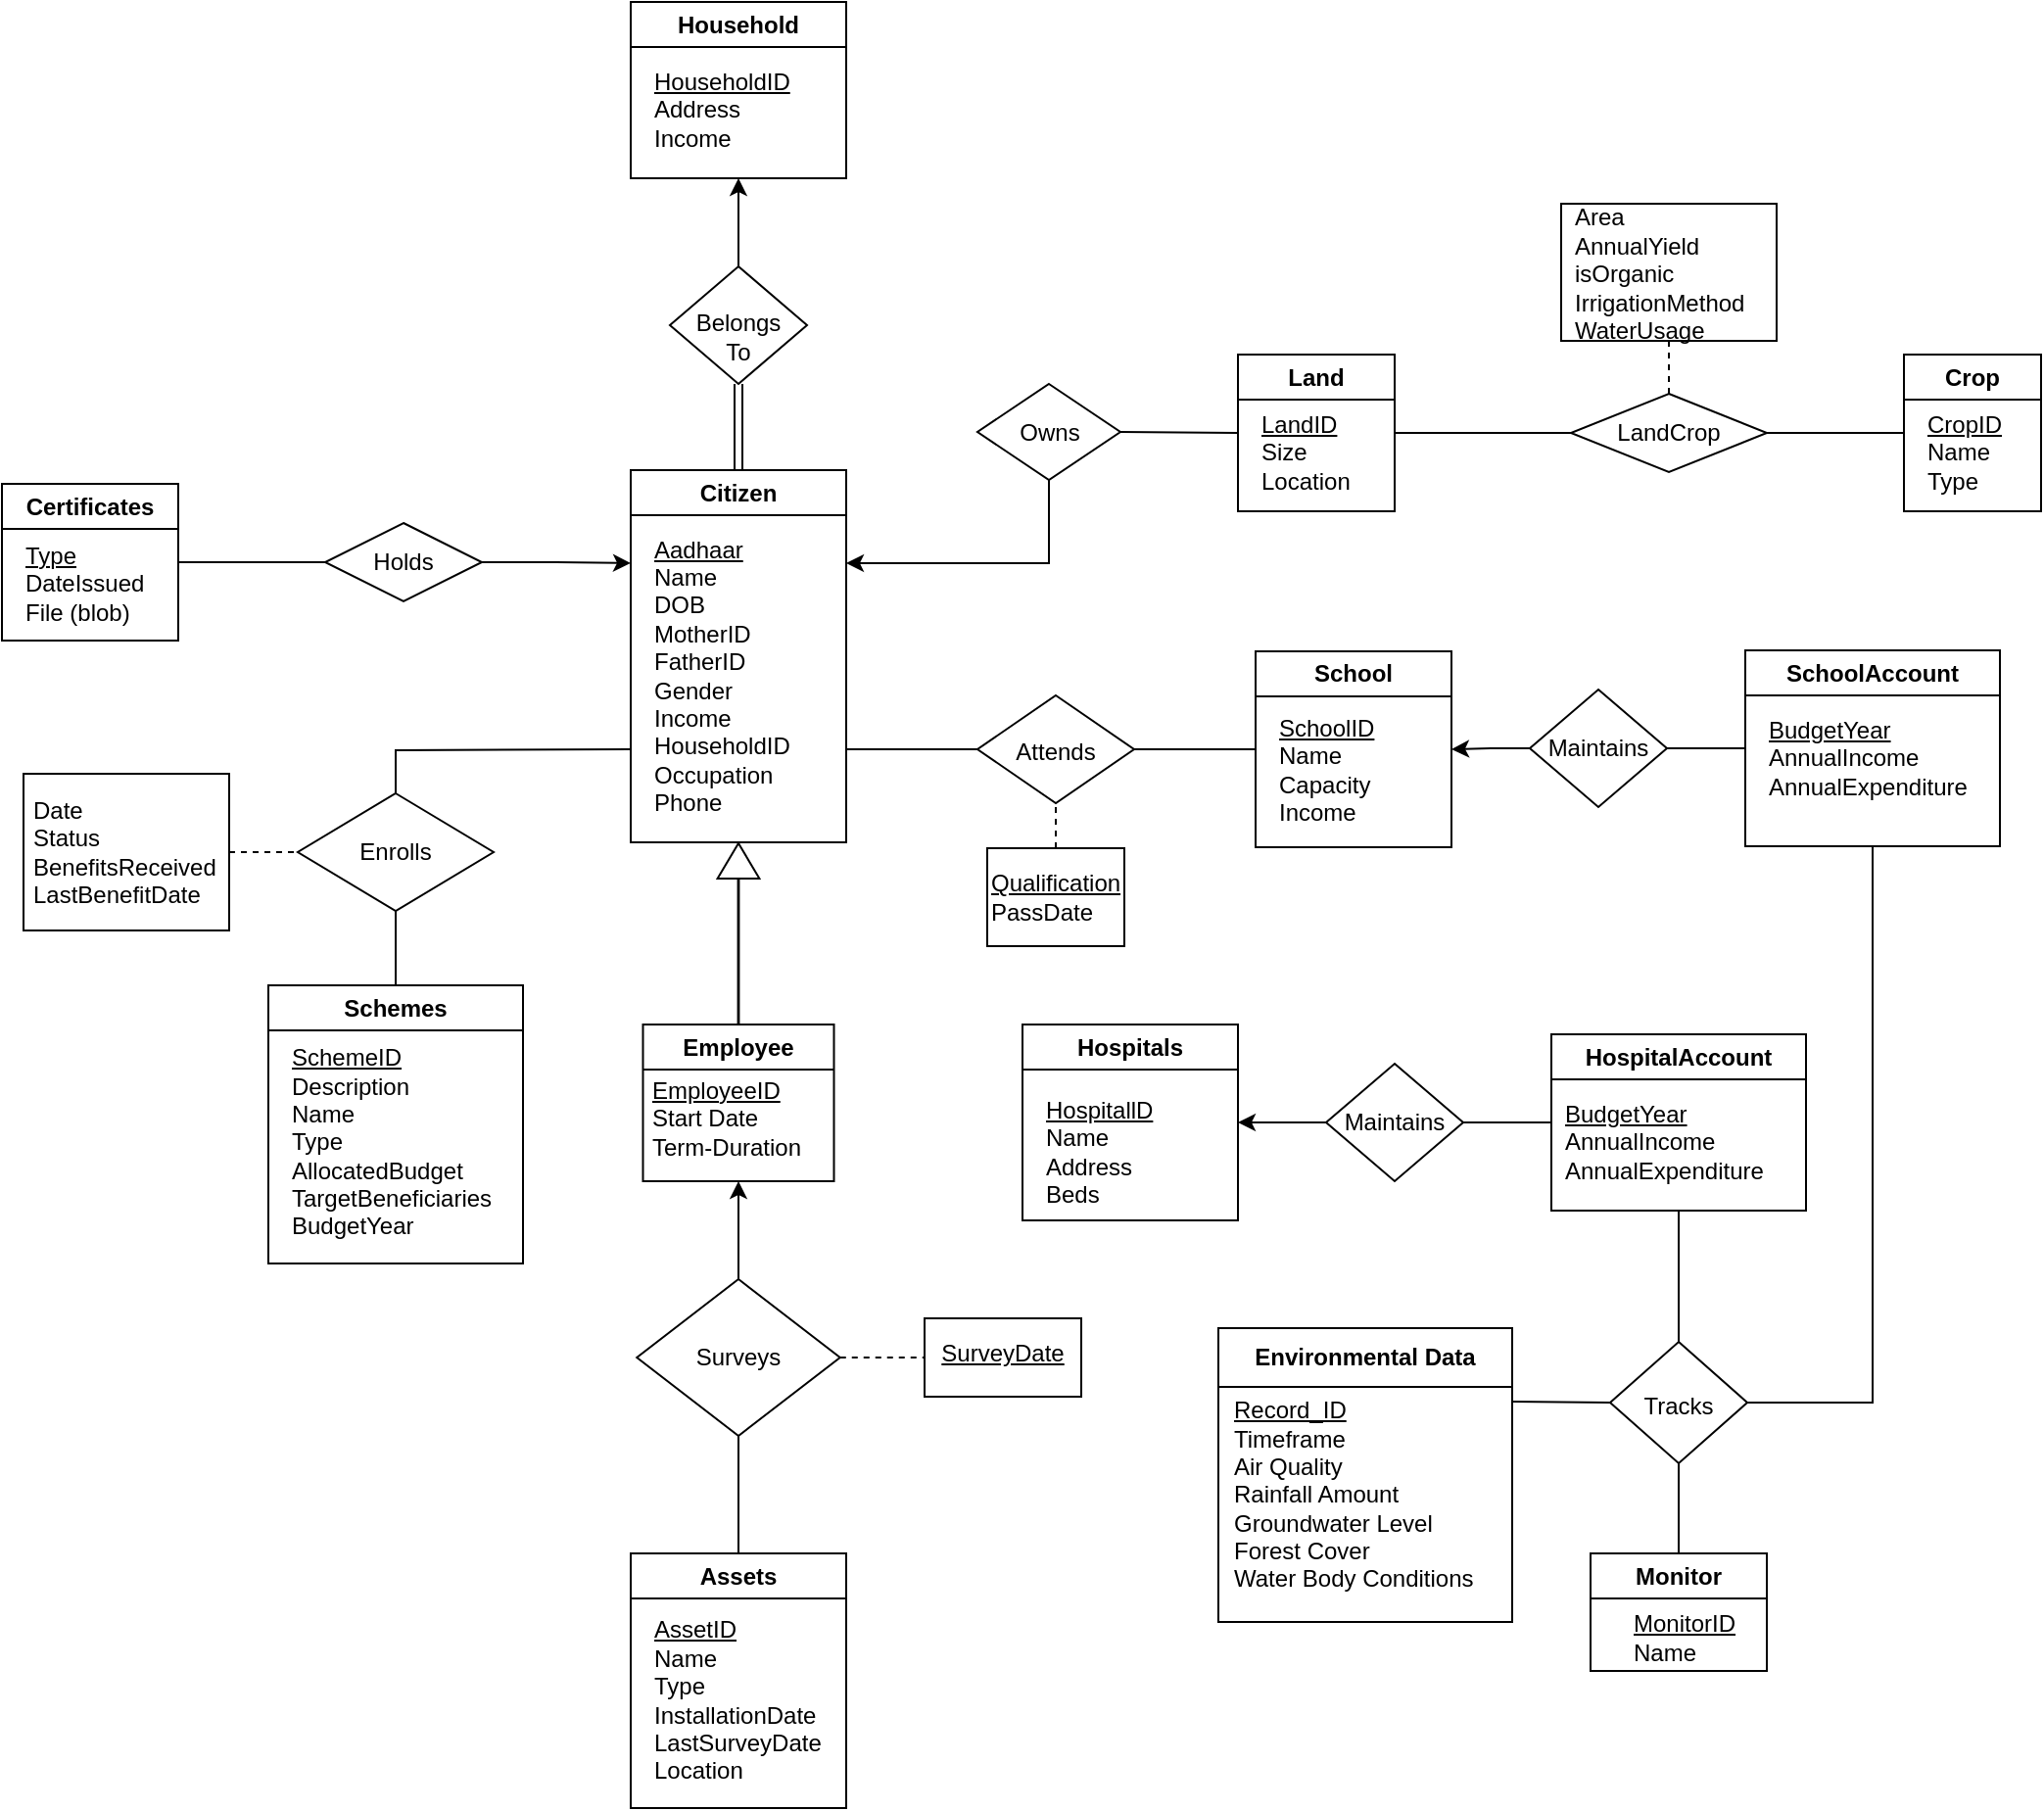 <mxfile version="26.0.16">
  <diagram name="Page-1" id="xlPOJEpFGTMCNW6hLCcL">
    <mxGraphModel dx="1438" dy="726" grid="1" gridSize="10" guides="1" tooltips="1" connect="1" arrows="1" fold="1" page="1" pageScale="1" pageWidth="1169" pageHeight="1654" math="0" shadow="0">
      <root>
        <mxCell id="0" />
        <mxCell id="1" parent="0" />
        <mxCell id="tCC1x4YOR8sQ6aWQIFP9-16" value="Citizen" style="swimlane;whiteSpace=wrap;html=1;" vertex="1" parent="1">
          <mxGeometry x="390" y="325" width="110" height="190" as="geometry" />
        </mxCell>
        <mxCell id="tCC1x4YOR8sQ6aWQIFP9-29" value="&lt;div&gt;&lt;u&gt;Aadhaar&lt;/u&gt;&lt;/div&gt;&lt;div&gt;&lt;span style=&quot;background-color: transparent; color: light-dark(rgb(0, 0, 0), rgb(255, 255, 255));&quot;&gt;Name&lt;/span&gt;&lt;/div&gt;&lt;div&gt;DOB&lt;/div&gt;&lt;div&gt;MotherID&lt;/div&gt;&lt;div&gt;FatherID&lt;/div&gt;&lt;div&gt;Gender&lt;/div&gt;&lt;div&gt;Income&lt;/div&gt;&lt;div&gt;HouseholdID&lt;/div&gt;&lt;div&gt;Occupation&lt;/div&gt;&lt;div&gt;Phone&amp;nbsp;&lt;/div&gt;" style="text;html=1;align=left;verticalAlign=middle;whiteSpace=wrap;rounded=0;" vertex="1" parent="tCC1x4YOR8sQ6aWQIFP9-16">
          <mxGeometry x="10" y="30" width="80" height="150" as="geometry" />
        </mxCell>
        <mxCell id="tCC1x4YOR8sQ6aWQIFP9-18" value="Land" style="swimlane;whiteSpace=wrap;html=1;" vertex="1" parent="1">
          <mxGeometry x="700" y="266" width="80" height="80" as="geometry" />
        </mxCell>
        <mxCell id="tCC1x4YOR8sQ6aWQIFP9-38" value="&lt;u&gt;LandID&lt;/u&gt;&lt;div&gt;Size&lt;/div&gt;&lt;div&gt;Location&lt;/div&gt;" style="text;html=1;align=left;verticalAlign=middle;whiteSpace=wrap;rounded=0;" vertex="1" parent="tCC1x4YOR8sQ6aWQIFP9-18">
          <mxGeometry x="10" y="30" width="65" height="40" as="geometry" />
        </mxCell>
        <mxCell id="tCC1x4YOR8sQ6aWQIFP9-19" value="Household" style="swimlane;whiteSpace=wrap;html=1;" vertex="1" parent="1">
          <mxGeometry x="390" y="86" width="110" height="90" as="geometry" />
        </mxCell>
        <mxCell id="tCC1x4YOR8sQ6aWQIFP9-73" value="&lt;div&gt;&lt;u&gt;HouseholdID&lt;/u&gt;&lt;/div&gt;&lt;div&gt;Address&lt;/div&gt;&lt;div&gt;Income&lt;/div&gt;" style="text;html=1;align=left;verticalAlign=middle;whiteSpace=wrap;rounded=0;" vertex="1" parent="tCC1x4YOR8sQ6aWQIFP9-19">
          <mxGeometry x="10" y="30" width="90" height="50" as="geometry" />
        </mxCell>
        <mxCell id="tCC1x4YOR8sQ6aWQIFP9-20" value="School" style="swimlane;whiteSpace=wrap;html=1;" vertex="1" parent="1">
          <mxGeometry x="709" y="417.5" width="100" height="100" as="geometry" />
        </mxCell>
        <mxCell id="tCC1x4YOR8sQ6aWQIFP9-49" value="&lt;div&gt;&lt;u&gt;SchoolID&lt;/u&gt;&lt;/div&gt;&lt;div&gt;Name&lt;/div&gt;&lt;div&gt;Capacity&lt;/div&gt;&lt;div&gt;Income&lt;/div&gt;" style="text;html=1;align=left;verticalAlign=middle;whiteSpace=wrap;rounded=0;" vertex="1" parent="tCC1x4YOR8sQ6aWQIFP9-20">
          <mxGeometry x="10" y="30" width="70" height="60" as="geometry" />
        </mxCell>
        <mxCell id="tCC1x4YOR8sQ6aWQIFP9-21" value="Crop" style="swimlane;whiteSpace=wrap;html=1;" vertex="1" parent="1">
          <mxGeometry x="1040" y="266" width="70" height="80" as="geometry" />
        </mxCell>
        <mxCell id="tCC1x4YOR8sQ6aWQIFP9-39" value="&lt;u&gt;CropID&lt;/u&gt;&lt;div&gt;Name&lt;/div&gt;&lt;div&gt;Type&lt;/div&gt;" style="text;html=1;align=left;verticalAlign=middle;whiteSpace=wrap;rounded=0;" vertex="1" parent="tCC1x4YOR8sQ6aWQIFP9-21">
          <mxGeometry x="10" y="30" width="60" height="40" as="geometry" />
        </mxCell>
        <mxCell id="tCC1x4YOR8sQ6aWQIFP9-22" value="SchoolAccount" style="swimlane;whiteSpace=wrap;html=1;" vertex="1" parent="1">
          <mxGeometry x="959" y="417" width="130" height="100" as="geometry" />
        </mxCell>
        <mxCell id="tCC1x4YOR8sQ6aWQIFP9-50" value="&lt;div&gt;&lt;span style=&quot;background-color: transparent; color: light-dark(rgb(0, 0, 0), rgb(255, 255, 255));&quot;&gt;&lt;u&gt;BudgetYear&lt;/u&gt;&lt;/span&gt;&lt;/div&gt;&lt;div&gt;AnnualIncome&lt;/div&gt;&lt;div&gt;AnnualExpenditure&lt;/div&gt;" style="text;html=1;align=left;verticalAlign=middle;whiteSpace=wrap;rounded=0;" vertex="1" parent="tCC1x4YOR8sQ6aWQIFP9-22">
          <mxGeometry x="10" y="30" width="110" height="50" as="geometry" />
        </mxCell>
        <mxCell id="tCC1x4YOR8sQ6aWQIFP9-23" value="HospitalAccount" style="swimlane;whiteSpace=wrap;html=1;" vertex="1" parent="1">
          <mxGeometry x="860" y="613" width="130" height="90" as="geometry" />
        </mxCell>
        <mxCell id="tCC1x4YOR8sQ6aWQIFP9-53" value="&lt;div&gt;&lt;span style=&quot;background-color: transparent; color: light-dark(rgb(0, 0, 0), rgb(255, 255, 255));&quot;&gt;&lt;u&gt;BudgetYear&lt;/u&gt;&lt;/span&gt;&lt;/div&gt;&lt;div&gt;AnnualIncome&lt;/div&gt;&lt;div&gt;AnnualExpenditure&lt;/div&gt;" style="text;html=1;align=left;verticalAlign=middle;whiteSpace=wrap;rounded=0;" vertex="1" parent="tCC1x4YOR8sQ6aWQIFP9-23">
          <mxGeometry x="5" y="30" width="110" height="50" as="geometry" />
        </mxCell>
        <mxCell id="tCC1x4YOR8sQ6aWQIFP9-24" value="Hospitals" style="swimlane;whiteSpace=wrap;html=1;" vertex="1" parent="1">
          <mxGeometry x="590" y="608" width="110" height="100" as="geometry" />
        </mxCell>
        <mxCell id="tCC1x4YOR8sQ6aWQIFP9-52" value="&lt;div&gt;&lt;u&gt;HospitallD&lt;/u&gt;&lt;/div&gt;&lt;div&gt;Name&lt;/div&gt;&lt;div&gt;Address&lt;/div&gt;&lt;div&gt;Beds&lt;/div&gt;" style="text;html=1;align=left;verticalAlign=middle;whiteSpace=wrap;rounded=0;" vertex="1" parent="tCC1x4YOR8sQ6aWQIFP9-24">
          <mxGeometry x="10" y="30" width="90" height="70" as="geometry" />
        </mxCell>
        <mxCell id="tCC1x4YOR8sQ6aWQIFP9-25" value="Schemes" style="swimlane;whiteSpace=wrap;html=1;" vertex="1" parent="1">
          <mxGeometry x="205" y="588" width="130" height="142" as="geometry" />
        </mxCell>
        <mxCell id="tCC1x4YOR8sQ6aWQIFP9-105" value="&lt;div&gt;&lt;u&gt;SchemeID&lt;/u&gt;&lt;/div&gt;&lt;div&gt;Description&lt;/div&gt;&lt;div&gt;Name&lt;/div&gt;&lt;div&gt;Type&lt;/div&gt;&lt;div&gt;AllocatedBudget&lt;/div&gt;&lt;div&gt;TargetBeneficiaries&lt;/div&gt;&lt;div&gt;BudgetYear&lt;/div&gt;" style="text;html=1;align=left;verticalAlign=middle;whiteSpace=wrap;rounded=0;" vertex="1" parent="tCC1x4YOR8sQ6aWQIFP9-25">
          <mxGeometry x="10" y="25" width="115" height="110" as="geometry" />
        </mxCell>
        <mxCell id="tCC1x4YOR8sQ6aWQIFP9-26" value="Assets" style="swimlane;whiteSpace=wrap;html=1;startSize=23;" vertex="1" parent="1">
          <mxGeometry x="390" y="878" width="110" height="130" as="geometry" />
        </mxCell>
        <mxCell id="tCC1x4YOR8sQ6aWQIFP9-54" value="&lt;div&gt;&lt;u&gt;AssetID&lt;/u&gt;&lt;/div&gt;&lt;div&gt;Name&lt;/div&gt;&lt;div&gt;Type&lt;/div&gt;&lt;div&gt;InstallationDate&lt;/div&gt;&lt;div&gt;LastSurveyDate&lt;/div&gt;&lt;div&gt;Location&lt;/div&gt;" style="text;html=1;align=left;verticalAlign=middle;whiteSpace=wrap;rounded=0;" vertex="1" parent="tCC1x4YOR8sQ6aWQIFP9-26">
          <mxGeometry x="10" y="30" width="100" height="90" as="geometry" />
        </mxCell>
        <mxCell id="tCC1x4YOR8sQ6aWQIFP9-28" value="Employee" style="swimlane;whiteSpace=wrap;html=1;" vertex="1" parent="1">
          <mxGeometry x="396.25" y="608" width="97.5" height="80" as="geometry" />
        </mxCell>
        <mxCell id="tCC1x4YOR8sQ6aWQIFP9-32" value="&lt;div&gt;&lt;u&gt;EmployeeID&lt;/u&gt;&lt;/div&gt;&lt;div&gt;&lt;span style=&quot;background-color: transparent; color: light-dark(rgb(0, 0, 0), rgb(255, 255, 255));&quot;&gt;Start Date&lt;/span&gt;&lt;/div&gt;&lt;div&gt;Term-Duration&lt;/div&gt;" style="text;html=1;align=left;verticalAlign=middle;whiteSpace=wrap;rounded=0;" vertex="1" parent="tCC1x4YOR8sQ6aWQIFP9-28">
          <mxGeometry x="3.12" y="23" width="85" height="50" as="geometry" />
        </mxCell>
        <mxCell id="tCC1x4YOR8sQ6aWQIFP9-36" value="" style="shape=flexArrow;endArrow=classic;html=1;rounded=0;entryX=0.5;entryY=1;entryDx=0;entryDy=0;exitX=0.5;exitY=0;exitDx=0;exitDy=0;width=0.4;endSize=5.668;" edge="1" parent="1" source="tCC1x4YOR8sQ6aWQIFP9-28" target="tCC1x4YOR8sQ6aWQIFP9-16">
          <mxGeometry width="50" height="50" relative="1" as="geometry">
            <mxPoint x="550" y="618" as="sourcePoint" />
            <mxPoint x="600" y="568" as="targetPoint" />
          </mxGeometry>
        </mxCell>
        <mxCell id="tCC1x4YOR8sQ6aWQIFP9-40" value="" style="rhombus;whiteSpace=wrap;html=1;" vertex="1" parent="1">
          <mxGeometry x="870" y="286" width="100" height="40" as="geometry" />
        </mxCell>
        <mxCell id="tCC1x4YOR8sQ6aWQIFP9-41" value="LandCrop" style="text;html=1;align=center;verticalAlign=middle;whiteSpace=wrap;rounded=0;" vertex="1" parent="1">
          <mxGeometry x="890" y="296" width="60" height="20" as="geometry" />
        </mxCell>
        <mxCell id="tCC1x4YOR8sQ6aWQIFP9-43" value="" style="endArrow=none;html=1;rounded=0;entryX=0;entryY=0.5;entryDx=0;entryDy=0;exitX=1;exitY=0.5;exitDx=0;exitDy=0;" edge="1" parent="1" source="tCC1x4YOR8sQ6aWQIFP9-18" target="tCC1x4YOR8sQ6aWQIFP9-40">
          <mxGeometry width="50" height="50" relative="1" as="geometry">
            <mxPoint x="730" y="286" as="sourcePoint" />
            <mxPoint x="780" y="236" as="targetPoint" />
          </mxGeometry>
        </mxCell>
        <mxCell id="tCC1x4YOR8sQ6aWQIFP9-44" value="" style="endArrow=none;html=1;rounded=0;entryX=0;entryY=0.5;entryDx=0;entryDy=0;exitX=1;exitY=0.5;exitDx=0;exitDy=0;" edge="1" parent="1" source="tCC1x4YOR8sQ6aWQIFP9-40" target="tCC1x4YOR8sQ6aWQIFP9-21">
          <mxGeometry width="50" height="50" relative="1" as="geometry">
            <mxPoint x="730" y="286" as="sourcePoint" />
            <mxPoint x="780" y="236" as="targetPoint" />
          </mxGeometry>
        </mxCell>
        <mxCell id="tCC1x4YOR8sQ6aWQIFP9-46" value="" style="endArrow=none;dashed=1;html=1;rounded=0;exitX=0.5;exitY=0;exitDx=0;exitDy=0;entryX=0.5;entryY=1;entryDx=0;entryDy=0;" edge="1" parent="1" source="tCC1x4YOR8sQ6aWQIFP9-40" target="tCC1x4YOR8sQ6aWQIFP9-47">
          <mxGeometry width="50" height="50" relative="1" as="geometry">
            <mxPoint x="730" y="286" as="sourcePoint" />
            <mxPoint x="920" y="246" as="targetPoint" />
          </mxGeometry>
        </mxCell>
        <mxCell id="tCC1x4YOR8sQ6aWQIFP9-47" value="" style="rounded=0;whiteSpace=wrap;html=1;" vertex="1" parent="1">
          <mxGeometry x="865" y="189" width="110" height="70" as="geometry" />
        </mxCell>
        <mxCell id="tCC1x4YOR8sQ6aWQIFP9-48" value="&lt;div&gt;Area&lt;/div&gt;&lt;div&gt;&lt;span style=&quot;background-color: transparent; color: light-dark(rgb(0, 0, 0), rgb(255, 255, 255));&quot;&gt;AnnualYield&lt;/span&gt;&lt;/div&gt;&lt;div&gt;&lt;span style=&quot;background-color: transparent; color: light-dark(rgb(0, 0, 0), rgb(255, 255, 255));&quot;&gt;isOrganic&lt;/span&gt;&lt;/div&gt;&lt;div&gt;&lt;span style=&quot;background-color: transparent; color: light-dark(rgb(0, 0, 0), rgb(255, 255, 255));&quot;&gt;IrrigationMethod&lt;/span&gt;&lt;/div&gt;&lt;div&gt;&lt;span style=&quot;background-color: transparent; color: light-dark(rgb(0, 0, 0), rgb(255, 255, 255));&quot;&gt;WaterUsage&lt;/span&gt;&lt;/div&gt;&lt;div&gt;&lt;br&gt;&lt;/div&gt;" style="text;html=1;align=left;verticalAlign=middle;whiteSpace=wrap;rounded=0;" vertex="1" parent="1">
          <mxGeometry x="870" y="204" width="100" height="55" as="geometry" />
        </mxCell>
        <mxCell id="tCC1x4YOR8sQ6aWQIFP9-59" style="edgeStyle=orthogonalEdgeStyle;rounded=0;orthogonalLoop=1;jettySize=auto;html=1;exitX=0.5;exitY=0;exitDx=0;exitDy=0;entryX=0.5;entryY=1;entryDx=0;entryDy=0;" edge="1" parent="1" source="tCC1x4YOR8sQ6aWQIFP9-57" target="tCC1x4YOR8sQ6aWQIFP9-28">
          <mxGeometry relative="1" as="geometry">
            <mxPoint x="440" y="698" as="targetPoint" />
          </mxGeometry>
        </mxCell>
        <mxCell id="tCC1x4YOR8sQ6aWQIFP9-57" value="" style="rhombus;whiteSpace=wrap;html=1;" vertex="1" parent="1">
          <mxGeometry x="393.13" y="738" width="103.75" height="80" as="geometry" />
        </mxCell>
        <mxCell id="tCC1x4YOR8sQ6aWQIFP9-58" value="&lt;div&gt;Surveys&lt;/div&gt;" style="text;html=1;align=center;verticalAlign=middle;whiteSpace=wrap;rounded=0;" vertex="1" parent="1">
          <mxGeometry x="410.94" y="760.5" width="68.12" height="35" as="geometry" />
        </mxCell>
        <mxCell id="tCC1x4YOR8sQ6aWQIFP9-60" value="" style="endArrow=none;html=1;rounded=0;entryX=0.5;entryY=1;entryDx=0;entryDy=0;exitX=0.5;exitY=0;exitDx=0;exitDy=0;" edge="1" parent="1" source="tCC1x4YOR8sQ6aWQIFP9-26" target="tCC1x4YOR8sQ6aWQIFP9-57">
          <mxGeometry width="50" height="50" relative="1" as="geometry">
            <mxPoint x="580" y="878" as="sourcePoint" />
            <mxPoint x="630" y="828" as="targetPoint" />
          </mxGeometry>
        </mxCell>
        <mxCell id="tCC1x4YOR8sQ6aWQIFP9-62" value="" style="rounded=0;whiteSpace=wrap;html=1;" vertex="1" parent="1">
          <mxGeometry x="540" y="758" width="80" height="40" as="geometry" />
        </mxCell>
        <mxCell id="tCC1x4YOR8sQ6aWQIFP9-63" value="&lt;u&gt;SurveyDate&lt;/u&gt;" style="text;html=1;align=center;verticalAlign=middle;whiteSpace=wrap;rounded=0;" vertex="1" parent="1">
          <mxGeometry x="550" y="760.5" width="60" height="30" as="geometry" />
        </mxCell>
        <mxCell id="tCC1x4YOR8sQ6aWQIFP9-66" style="edgeStyle=orthogonalEdgeStyle;rounded=0;orthogonalLoop=1;jettySize=auto;html=1;exitX=0;exitY=0.5;exitDx=0;exitDy=0;entryX=1;entryY=0.5;entryDx=0;entryDy=0;" edge="1" parent="1" source="tCC1x4YOR8sQ6aWQIFP9-64" target="tCC1x4YOR8sQ6aWQIFP9-20">
          <mxGeometry relative="1" as="geometry" />
        </mxCell>
        <mxCell id="tCC1x4YOR8sQ6aWQIFP9-64" value="" style="rhombus;whiteSpace=wrap;html=1;" vertex="1" parent="1">
          <mxGeometry x="849" y="437" width="70" height="60" as="geometry" />
        </mxCell>
        <mxCell id="tCC1x4YOR8sQ6aWQIFP9-65" value="Maintains" style="text;html=1;align=center;verticalAlign=middle;whiteSpace=wrap;rounded=0;" vertex="1" parent="1">
          <mxGeometry x="854" y="452" width="60" height="30" as="geometry" />
        </mxCell>
        <mxCell id="tCC1x4YOR8sQ6aWQIFP9-67" value="" style="endArrow=none;html=1;rounded=0;entryX=0;entryY=0.5;entryDx=0;entryDy=0;exitX=1;exitY=0.5;exitDx=0;exitDy=0;" edge="1" parent="1" source="tCC1x4YOR8sQ6aWQIFP9-64" target="tCC1x4YOR8sQ6aWQIFP9-22">
          <mxGeometry width="50" height="50" relative="1" as="geometry">
            <mxPoint x="889" y="487" as="sourcePoint" />
            <mxPoint x="939" y="437" as="targetPoint" />
          </mxGeometry>
        </mxCell>
        <mxCell id="tCC1x4YOR8sQ6aWQIFP9-68" style="edgeStyle=orthogonalEdgeStyle;rounded=0;orthogonalLoop=1;jettySize=auto;html=1;exitX=0;exitY=0.5;exitDx=0;exitDy=0;entryX=1;entryY=0.5;entryDx=0;entryDy=0;" edge="1" parent="1" source="tCC1x4YOR8sQ6aWQIFP9-69" target="tCC1x4YOR8sQ6aWQIFP9-24">
          <mxGeometry relative="1" as="geometry">
            <mxPoint x="710" y="658" as="targetPoint" />
          </mxGeometry>
        </mxCell>
        <mxCell id="tCC1x4YOR8sQ6aWQIFP9-69" value="" style="rhombus;whiteSpace=wrap;html=1;" vertex="1" parent="1">
          <mxGeometry x="745" y="628" width="70" height="60" as="geometry" />
        </mxCell>
        <mxCell id="tCC1x4YOR8sQ6aWQIFP9-70" value="Maintains" style="text;html=1;align=center;verticalAlign=middle;whiteSpace=wrap;rounded=0;" vertex="1" parent="1">
          <mxGeometry x="750" y="643" width="60" height="30" as="geometry" />
        </mxCell>
        <mxCell id="tCC1x4YOR8sQ6aWQIFP9-71" value="" style="endArrow=none;html=1;rounded=0;entryX=0;entryY=0.5;entryDx=0;entryDy=0;exitX=1;exitY=0.5;exitDx=0;exitDy=0;" edge="1" parent="1" source="tCC1x4YOR8sQ6aWQIFP9-69" target="tCC1x4YOR8sQ6aWQIFP9-23">
          <mxGeometry width="50" height="50" relative="1" as="geometry">
            <mxPoint x="800" y="678" as="sourcePoint" />
            <mxPoint x="870" y="658" as="targetPoint" />
          </mxGeometry>
        </mxCell>
        <mxCell id="tCC1x4YOR8sQ6aWQIFP9-80" style="edgeStyle=orthogonalEdgeStyle;rounded=0;orthogonalLoop=1;jettySize=auto;html=1;entryX=0.5;entryY=1;entryDx=0;entryDy=0;exitX=0.5;exitY=0;exitDx=0;exitDy=0;" edge="1" parent="1" source="tCC1x4YOR8sQ6aWQIFP9-75" target="tCC1x4YOR8sQ6aWQIFP9-19">
          <mxGeometry relative="1" as="geometry" />
        </mxCell>
        <mxCell id="tCC1x4YOR8sQ6aWQIFP9-75" value="" style="rhombus;whiteSpace=wrap;html=1;" vertex="1" parent="1">
          <mxGeometry x="410" y="221" width="70" height="60" as="geometry" />
        </mxCell>
        <mxCell id="tCC1x4YOR8sQ6aWQIFP9-76" value="Belongs To" style="text;html=1;align=center;verticalAlign=middle;whiteSpace=wrap;rounded=0;" vertex="1" parent="1">
          <mxGeometry x="415" y="242" width="60" height="30" as="geometry" />
        </mxCell>
        <mxCell id="tCC1x4YOR8sQ6aWQIFP9-81" value="" style="shape=link;html=1;rounded=0;exitX=0.5;exitY=0;exitDx=0;exitDy=0;entryX=0.5;entryY=1;entryDx=0;entryDy=0;" edge="1" parent="1" source="tCC1x4YOR8sQ6aWQIFP9-16" target="tCC1x4YOR8sQ6aWQIFP9-75">
          <mxGeometry relative="1" as="geometry">
            <mxPoint x="520" y="403" as="sourcePoint" />
            <mxPoint x="680" y="403" as="targetPoint" />
            <Array as="points" />
          </mxGeometry>
        </mxCell>
        <mxCell id="tCC1x4YOR8sQ6aWQIFP9-83" value="" style="rhombus;whiteSpace=wrap;html=1;" vertex="1" parent="1">
          <mxGeometry x="567" y="440" width="80" height="55" as="geometry" />
        </mxCell>
        <mxCell id="tCC1x4YOR8sQ6aWQIFP9-84" value="Attends" style="text;html=1;align=center;verticalAlign=middle;whiteSpace=wrap;rounded=0;" vertex="1" parent="1">
          <mxGeometry x="577" y="453.5" width="60" height="30" as="geometry" />
        </mxCell>
        <mxCell id="tCC1x4YOR8sQ6aWQIFP9-85" value="" style="endArrow=none;html=1;rounded=0;exitX=1;exitY=0.5;exitDx=0;exitDy=0;entryX=0;entryY=0.5;entryDx=0;entryDy=0;" edge="1" parent="1" source="tCC1x4YOR8sQ6aWQIFP9-83" target="tCC1x4YOR8sQ6aWQIFP9-20">
          <mxGeometry width="50" height="50" relative="1" as="geometry">
            <mxPoint x="682" y="568" as="sourcePoint" />
            <mxPoint x="782" y="468" as="targetPoint" />
          </mxGeometry>
        </mxCell>
        <mxCell id="tCC1x4YOR8sQ6aWQIFP9-86" value="" style="endArrow=none;html=1;rounded=0;entryX=0;entryY=0.5;entryDx=0;entryDy=0;exitX=1;exitY=0.75;exitDx=0;exitDy=0;" edge="1" parent="1" source="tCC1x4YOR8sQ6aWQIFP9-16" target="tCC1x4YOR8sQ6aWQIFP9-83">
          <mxGeometry width="50" height="50" relative="1" as="geometry">
            <mxPoint x="820" y="568" as="sourcePoint" />
            <mxPoint x="870" y="518" as="targetPoint" />
          </mxGeometry>
        </mxCell>
        <mxCell id="tCC1x4YOR8sQ6aWQIFP9-88" value="" style="endArrow=none;dashed=1;html=1;rounded=0;entryX=0.5;entryY=1;entryDx=0;entryDy=0;" edge="1" parent="1" target="tCC1x4YOR8sQ6aWQIFP9-83">
          <mxGeometry width="50" height="50" relative="1" as="geometry">
            <mxPoint x="607" y="518" as="sourcePoint" />
            <mxPoint x="982" y="568" as="targetPoint" />
          </mxGeometry>
        </mxCell>
        <mxCell id="tCC1x4YOR8sQ6aWQIFP9-89" value="" style="rounded=0;whiteSpace=wrap;html=1;" vertex="1" parent="1">
          <mxGeometry x="572" y="518" width="70" height="50" as="geometry" />
        </mxCell>
        <mxCell id="tCC1x4YOR8sQ6aWQIFP9-90" value="&lt;u&gt;Qualification&lt;/u&gt;&lt;div&gt;PassDate&lt;/div&gt;" style="text;html=1;align=left;verticalAlign=middle;whiteSpace=wrap;rounded=0;" vertex="1" parent="1">
          <mxGeometry x="572" y="523" width="75" height="40" as="geometry" />
        </mxCell>
        <mxCell id="tCC1x4YOR8sQ6aWQIFP9-94" value="Certificates" style="swimlane;whiteSpace=wrap;html=1;" vertex="1" parent="1">
          <mxGeometry x="69" y="332" width="90" height="80" as="geometry" />
        </mxCell>
        <mxCell id="tCC1x4YOR8sQ6aWQIFP9-95" value="&lt;u&gt;Type&lt;/u&gt;&lt;div&gt;DateIssued&lt;/div&gt;&lt;div&gt;File (blob)&lt;/div&gt;" style="text;html=1;align=left;verticalAlign=middle;whiteSpace=wrap;rounded=0;" vertex="1" parent="tCC1x4YOR8sQ6aWQIFP9-94">
          <mxGeometry x="10" y="26" width="70" height="50" as="geometry" />
        </mxCell>
        <mxCell id="tCC1x4YOR8sQ6aWQIFP9-96" value="" style="rhombus;whiteSpace=wrap;html=1;" vertex="1" parent="1">
          <mxGeometry x="234" y="352" width="80" height="40" as="geometry" />
        </mxCell>
        <mxCell id="tCC1x4YOR8sQ6aWQIFP9-97" value="Holds" style="text;html=1;align=center;verticalAlign=middle;whiteSpace=wrap;rounded=0;" vertex="1" parent="1">
          <mxGeometry x="244.01" y="357" width="60" height="30" as="geometry" />
        </mxCell>
        <mxCell id="tCC1x4YOR8sQ6aWQIFP9-99" value="" style="endArrow=none;html=1;rounded=0;entryX=1;entryY=0.5;entryDx=0;entryDy=0;exitX=0;exitY=0.5;exitDx=0;exitDy=0;" edge="1" parent="1" source="tCC1x4YOR8sQ6aWQIFP9-96" target="tCC1x4YOR8sQ6aWQIFP9-94">
          <mxGeometry width="50" height="50" relative="1" as="geometry">
            <mxPoint x="359" y="290" as="sourcePoint" />
            <mxPoint x="409" y="240" as="targetPoint" />
          </mxGeometry>
        </mxCell>
        <mxCell id="tCC1x4YOR8sQ6aWQIFP9-109" value="" style="endArrow=none;html=1;rounded=0;entryX=0;entryY=0.75;entryDx=0;entryDy=0;exitX=0.5;exitY=0;exitDx=0;exitDy=0;" edge="1" parent="1" source="tCC1x4YOR8sQ6aWQIFP9-110" target="tCC1x4YOR8sQ6aWQIFP9-16">
          <mxGeometry width="50" height="50" relative="1" as="geometry">
            <mxPoint x="540" y="580" as="sourcePoint" />
            <mxPoint x="780" y="870" as="targetPoint" />
            <Array as="points">
              <mxPoint x="270" y="468" />
            </Array>
          </mxGeometry>
        </mxCell>
        <mxCell id="tCC1x4YOR8sQ6aWQIFP9-110" value="" style="rhombus;whiteSpace=wrap;html=1;" vertex="1" parent="1">
          <mxGeometry x="220" y="490" width="100" height="60" as="geometry" />
        </mxCell>
        <mxCell id="tCC1x4YOR8sQ6aWQIFP9-111" value="Enrolls" style="text;html=1;align=center;verticalAlign=middle;whiteSpace=wrap;rounded=0;" vertex="1" parent="1">
          <mxGeometry x="240" y="507.5" width="60" height="25" as="geometry" />
        </mxCell>
        <mxCell id="tCC1x4YOR8sQ6aWQIFP9-112" value="" style="endArrow=none;html=1;rounded=0;entryX=0.5;entryY=1;entryDx=0;entryDy=0;exitX=0.5;exitY=0;exitDx=0;exitDy=0;" edge="1" parent="1" source="tCC1x4YOR8sQ6aWQIFP9-25" target="tCC1x4YOR8sQ6aWQIFP9-110">
          <mxGeometry width="50" height="50" relative="1" as="geometry">
            <mxPoint x="410" y="670" as="sourcePoint" />
            <mxPoint x="460" y="620" as="targetPoint" />
          </mxGeometry>
        </mxCell>
        <mxCell id="tCC1x4YOR8sQ6aWQIFP9-114" style="edgeStyle=orthogonalEdgeStyle;rounded=0;orthogonalLoop=1;jettySize=auto;html=1;entryX=0;entryY=0.25;entryDx=0;entryDy=0;exitX=1;exitY=0.5;exitDx=0;exitDy=0;" edge="1" parent="1" source="tCC1x4YOR8sQ6aWQIFP9-96" target="tCC1x4YOR8sQ6aWQIFP9-16">
          <mxGeometry relative="1" as="geometry">
            <mxPoint x="445" y="260" as="sourcePoint" />
          </mxGeometry>
        </mxCell>
        <mxCell id="tCC1x4YOR8sQ6aWQIFP9-115" value="" style="rhombus;whiteSpace=wrap;html=1;" vertex="1" parent="1">
          <mxGeometry x="567" y="281" width="73" height="49" as="geometry" />
        </mxCell>
        <mxCell id="tCC1x4YOR8sQ6aWQIFP9-117" style="edgeStyle=orthogonalEdgeStyle;rounded=0;orthogonalLoop=1;jettySize=auto;html=1;exitX=0.5;exitY=1;exitDx=0;exitDy=0;" edge="1" parent="1" source="tCC1x4YOR8sQ6aWQIFP9-115" target="tCC1x4YOR8sQ6aWQIFP9-115">
          <mxGeometry relative="1" as="geometry" />
        </mxCell>
        <mxCell id="tCC1x4YOR8sQ6aWQIFP9-119" style="edgeStyle=orthogonalEdgeStyle;rounded=0;orthogonalLoop=1;jettySize=auto;html=1;entryX=1;entryY=0.25;entryDx=0;entryDy=0;exitX=0.5;exitY=1;exitDx=0;exitDy=0;" edge="1" parent="1" source="tCC1x4YOR8sQ6aWQIFP9-115" target="tCC1x4YOR8sQ6aWQIFP9-16">
          <mxGeometry relative="1" as="geometry">
            <mxPoint x="550" y="260" as="sourcePoint" />
          </mxGeometry>
        </mxCell>
        <mxCell id="tCC1x4YOR8sQ6aWQIFP9-118" value="Owns" style="text;html=1;align=center;verticalAlign=middle;whiteSpace=wrap;rounded=0;" vertex="1" parent="1">
          <mxGeometry x="573.5" y="290.5" width="60" height="30" as="geometry" />
        </mxCell>
        <mxCell id="tCC1x4YOR8sQ6aWQIFP9-120" value="" style="endArrow=none;html=1;rounded=0;exitX=1;exitY=0.5;exitDx=0;exitDy=0;entryX=0;entryY=0.5;entryDx=0;entryDy=0;" edge="1" parent="1" source="tCC1x4YOR8sQ6aWQIFP9-115" target="tCC1x4YOR8sQ6aWQIFP9-18">
          <mxGeometry width="50" height="50" relative="1" as="geometry">
            <mxPoint x="920" y="480" as="sourcePoint" />
            <mxPoint x="970" y="430" as="targetPoint" />
          </mxGeometry>
        </mxCell>
        <mxCell id="tCC1x4YOR8sQ6aWQIFP9-121" value="" style="endArrow=none;dashed=1;html=1;rounded=0;exitX=1;exitY=0.5;exitDx=0;exitDy=0;entryX=0;entryY=0.5;entryDx=0;entryDy=0;" edge="1" parent="1" source="tCC1x4YOR8sQ6aWQIFP9-57" target="tCC1x4YOR8sQ6aWQIFP9-62">
          <mxGeometry width="50" height="50" relative="1" as="geometry">
            <mxPoint x="393" y="778" as="sourcePoint" />
            <mxPoint x="540" y="780" as="targetPoint" />
          </mxGeometry>
        </mxCell>
        <mxCell id="tCC1x4YOR8sQ6aWQIFP9-123" value="" style="endArrow=none;dashed=1;html=1;rounded=0;entryX=0;entryY=0.5;entryDx=0;entryDy=0;exitX=1;exitY=0.5;exitDx=0;exitDy=0;" edge="1" parent="1" source="tCC1x4YOR8sQ6aWQIFP9-124" target="tCC1x4YOR8sQ6aWQIFP9-110">
          <mxGeometry width="50" height="50" relative="1" as="geometry">
            <mxPoint x="190" y="520" as="sourcePoint" />
            <mxPoint x="550" y="788" as="targetPoint" />
          </mxGeometry>
        </mxCell>
        <mxCell id="tCC1x4YOR8sQ6aWQIFP9-124" value="" style="rounded=0;whiteSpace=wrap;html=1;" vertex="1" parent="1">
          <mxGeometry x="80" y="480" width="105" height="80" as="geometry" />
        </mxCell>
        <mxCell id="tCC1x4YOR8sQ6aWQIFP9-125" value="Date&lt;div&gt;Status&lt;/div&gt;&lt;div&gt;BenefitsReceived&lt;/div&gt;&lt;div&gt;LastBenefitDate&lt;/div&gt;" style="text;html=1;align=left;verticalAlign=middle;whiteSpace=wrap;rounded=0;" vertex="1" parent="1">
          <mxGeometry x="82.5" y="490" width="102.5" height="60" as="geometry" />
        </mxCell>
        <mxCell id="tCC1x4YOR8sQ6aWQIFP9-128" value="" style="rhombus;whiteSpace=wrap;html=1;" vertex="1" parent="1">
          <mxGeometry x="890" y="770" width="70" height="62" as="geometry" />
        </mxCell>
        <mxCell id="tCC1x4YOR8sQ6aWQIFP9-130" value="" style="endArrow=none;html=1;rounded=0;entryX=0.5;entryY=1;entryDx=0;entryDy=0;exitX=0.5;exitY=0;exitDx=0;exitDy=0;" edge="1" parent="1" source="tCC1x4YOR8sQ6aWQIFP9-128" target="tCC1x4YOR8sQ6aWQIFP9-23">
          <mxGeometry width="50" height="50" relative="1" as="geometry">
            <mxPoint x="590" y="730" as="sourcePoint" />
            <mxPoint x="640" y="680" as="targetPoint" />
          </mxGeometry>
        </mxCell>
        <mxCell id="tCC1x4YOR8sQ6aWQIFP9-131" value="" style="endArrow=none;html=1;rounded=0;entryX=0.5;entryY=1;entryDx=0;entryDy=0;exitX=1;exitY=0.5;exitDx=0;exitDy=0;" edge="1" parent="1" source="tCC1x4YOR8sQ6aWQIFP9-128" target="tCC1x4YOR8sQ6aWQIFP9-22">
          <mxGeometry width="50" height="50" relative="1" as="geometry">
            <mxPoint x="590" y="730" as="sourcePoint" />
            <mxPoint x="640" y="680" as="targetPoint" />
            <Array as="points">
              <mxPoint x="1024" y="801" />
            </Array>
          </mxGeometry>
        </mxCell>
        <mxCell id="tCC1x4YOR8sQ6aWQIFP9-132" value="" style="endArrow=none;html=1;rounded=0;entryX=0;entryY=0.5;entryDx=0;entryDy=0;exitX=1;exitY=0.25;exitDx=0;exitDy=0;" edge="1" parent="1" source="tCC1x4YOR8sQ6aWQIFP9-133" target="tCC1x4YOR8sQ6aWQIFP9-128">
          <mxGeometry width="50" height="50" relative="1" as="geometry">
            <mxPoint x="840" y="800" as="sourcePoint" />
            <mxPoint x="640" y="680" as="targetPoint" />
          </mxGeometry>
        </mxCell>
        <mxCell id="tCC1x4YOR8sQ6aWQIFP9-133" value="Environmental Data" style="swimlane;whiteSpace=wrap;html=1;startSize=30;" vertex="1" parent="1">
          <mxGeometry x="690" y="763" width="150" height="150" as="geometry" />
        </mxCell>
        <mxCell id="tCC1x4YOR8sQ6aWQIFP9-134" value="&lt;div&gt;&lt;u&gt;Record_ID&lt;/u&gt;&lt;/div&gt;&lt;div&gt;Timeframe&lt;/div&gt;Air Quality&lt;div&gt;Rainfall Amount&lt;/div&gt;&lt;div&gt;Groundwater Level&lt;/div&gt;&lt;div&gt;Forest Cover&lt;/div&gt;&lt;div&gt;Water Body Conditions&lt;/div&gt;" style="text;html=1;align=left;verticalAlign=middle;whiteSpace=wrap;rounded=0;" vertex="1" parent="tCC1x4YOR8sQ6aWQIFP9-133">
          <mxGeometry x="5.5" y="27.5" width="139" height="115" as="geometry" />
        </mxCell>
        <mxCell id="tCC1x4YOR8sQ6aWQIFP9-136" value="Tracks" style="text;html=1;align=center;verticalAlign=middle;whiteSpace=wrap;rounded=0;" vertex="1" parent="1">
          <mxGeometry x="895" y="788" width="60" height="30" as="geometry" />
        </mxCell>
        <mxCell id="tCC1x4YOR8sQ6aWQIFP9-138" value="Monitor" style="swimlane;whiteSpace=wrap;html=1;" vertex="1" parent="1">
          <mxGeometry x="880" y="878" width="90" height="60" as="geometry" />
        </mxCell>
        <mxCell id="tCC1x4YOR8sQ6aWQIFP9-139" value="&lt;u&gt;MonitorID&lt;/u&gt;&lt;div&gt;Name&lt;/div&gt;" style="text;html=1;align=left;verticalAlign=middle;whiteSpace=wrap;rounded=0;" vertex="1" parent="tCC1x4YOR8sQ6aWQIFP9-138">
          <mxGeometry x="20" y="28" width="60" height="30" as="geometry" />
        </mxCell>
        <mxCell id="tCC1x4YOR8sQ6aWQIFP9-140" value="" style="endArrow=none;html=1;rounded=0;entryX=0.5;entryY=1;entryDx=0;entryDy=0;exitX=0.5;exitY=0;exitDx=0;exitDy=0;" edge="1" parent="1" source="tCC1x4YOR8sQ6aWQIFP9-138" target="tCC1x4YOR8sQ6aWQIFP9-128">
          <mxGeometry width="50" height="50" relative="1" as="geometry">
            <mxPoint x="670" y="900" as="sourcePoint" />
            <mxPoint x="720" y="850" as="targetPoint" />
          </mxGeometry>
        </mxCell>
      </root>
    </mxGraphModel>
  </diagram>
</mxfile>
